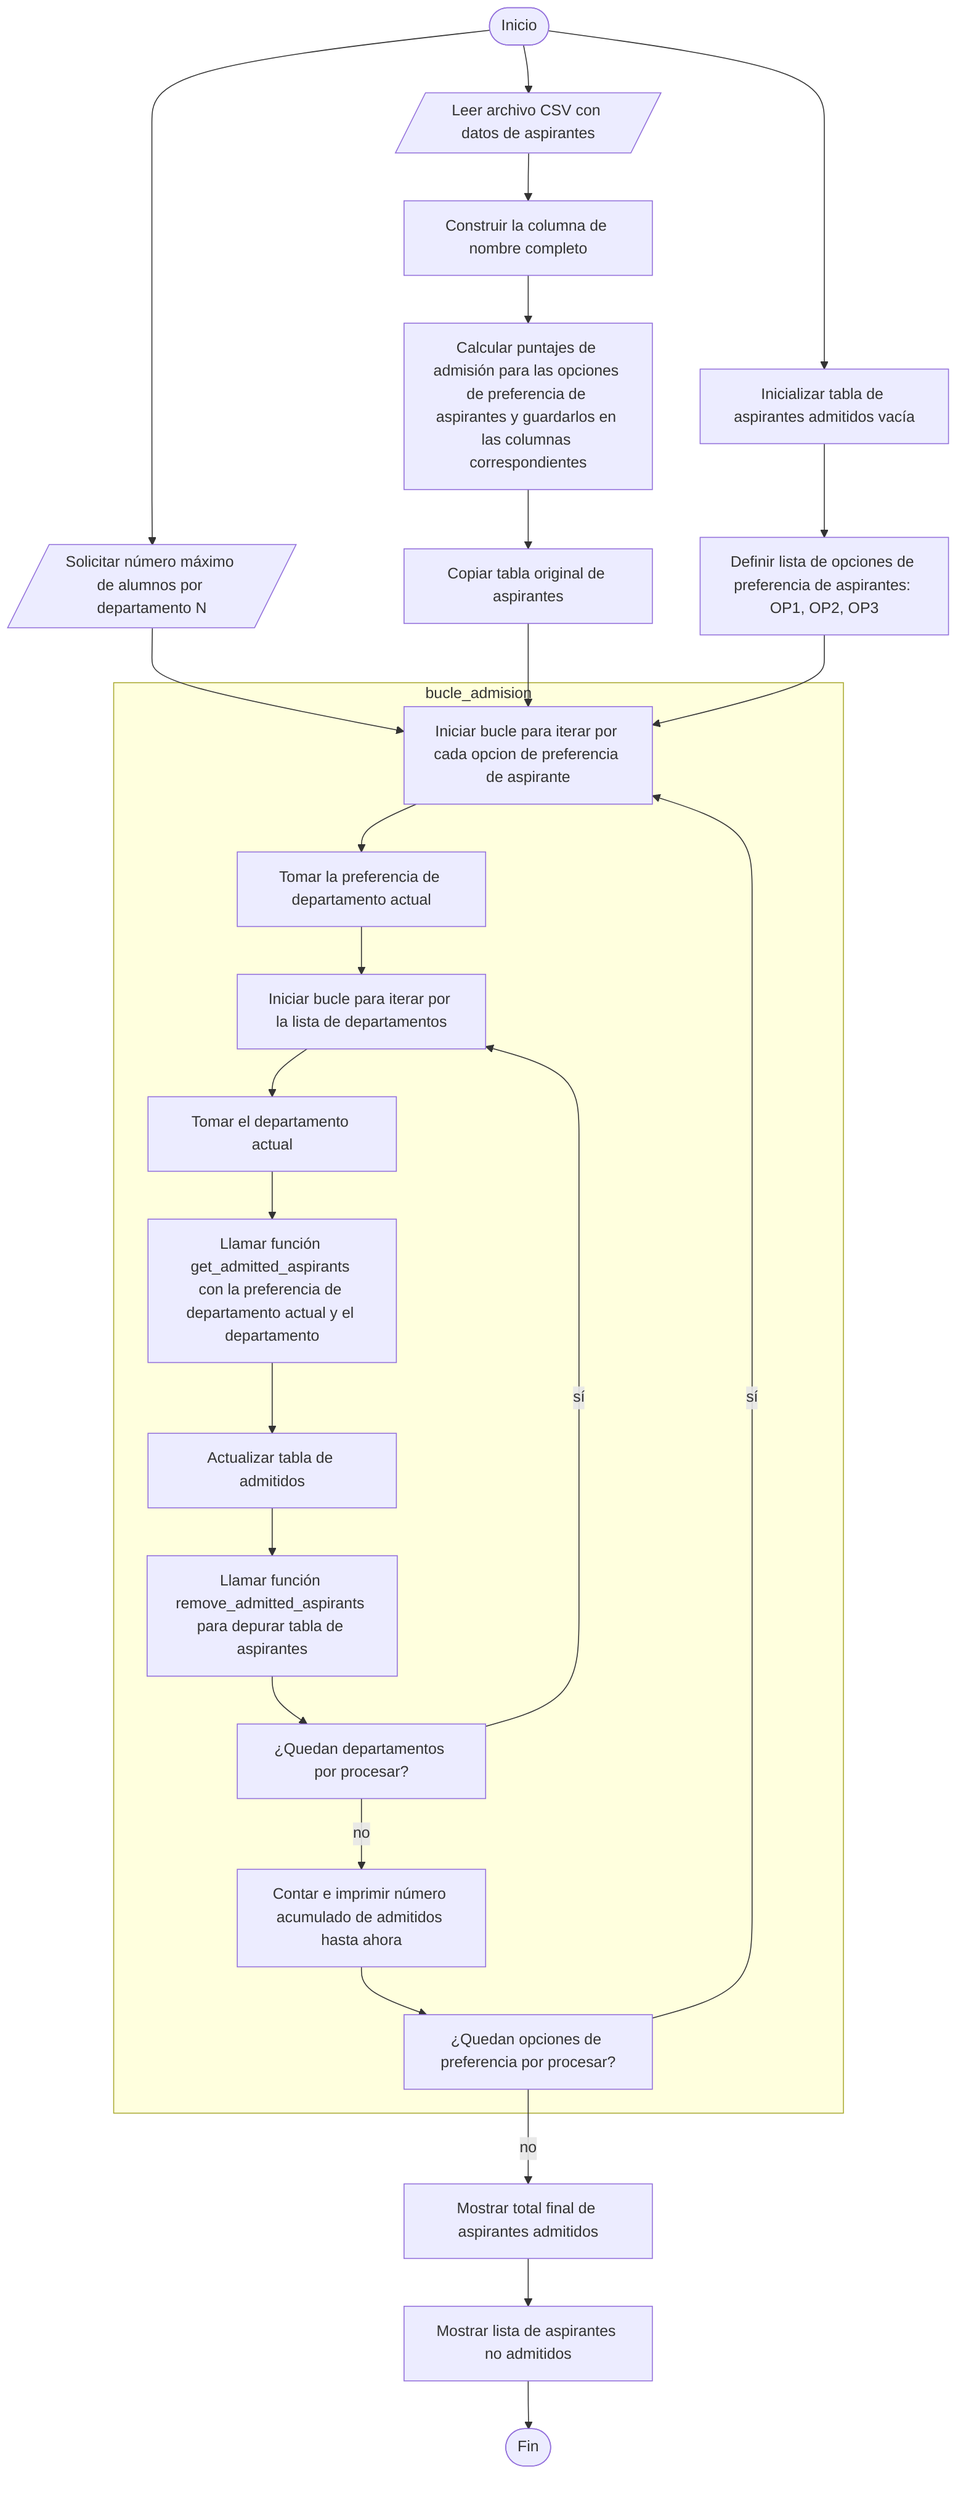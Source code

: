 flowchart TD

A([Inicio]) --> B[/Leer archivo CSV con datos de aspirantes/]
A --> C[/Solicitar número máximo de alumnos por departamento N/]
A --> D[Inicializar tabla de aspirantes admitidos vacía]
B --> B1[Construir la columna de nombre completo]
B1 --> B2[Calcular puntajes de admisión para las opciones de preferencia de aspirantes y guardarlos en las columnas correspondientes]
B2 --> E[Copiar tabla original de aspirantes]
D --> F[Definir lista de opciones de preferencia de aspirantes: OP1, OP2, OP3]
C --> G
E --> G
F --> G
subgraph bucle_admision
G[Iniciar bucle para iterar por cada opcion de preferencia de aspirante] --> H[Tomar la preferencia de departamento actual]
H --> I[Iniciar bucle para iterar por la lista de departamentos]
I --> J[Tomar el departamento actual]
J --> K[Llamar función get_admitted_aspirants con la preferencia de departamento actual y el departamento]
K --> L[Actualizar tabla de admitidos]
L --> M[Llamar función remove_admitted_aspirants para depurar tabla de aspirantes]
M --> N[¿Quedan departamentos por procesar?]
N -- sí --> I
N -- no --> O[Contar e imprimir número acumulado de admitidos hasta ahora]
O --> P[¿Quedan opciones de preferencia por procesar?]
P -- sí --> G
end
P -- no --> Q[Mostrar total final de aspirantes admitidos]
Q --> R[Mostrar lista de aspirantes no admitidos]
R --> S([Fin])